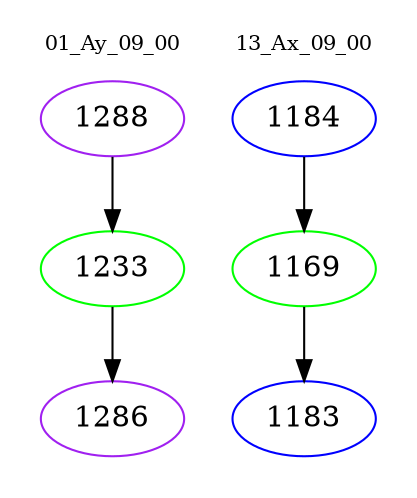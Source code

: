 digraph{
subgraph cluster_0 {
color = white
label = "01_Ay_09_00";
fontsize=10;
T0_1288 [label="1288", color="purple"]
T0_1288 -> T0_1233 [color="black"]
T0_1233 [label="1233", color="green"]
T0_1233 -> T0_1286 [color="black"]
T0_1286 [label="1286", color="purple"]
}
subgraph cluster_1 {
color = white
label = "13_Ax_09_00";
fontsize=10;
T1_1184 [label="1184", color="blue"]
T1_1184 -> T1_1169 [color="black"]
T1_1169 [label="1169", color="green"]
T1_1169 -> T1_1183 [color="black"]
T1_1183 [label="1183", color="blue"]
}
}
